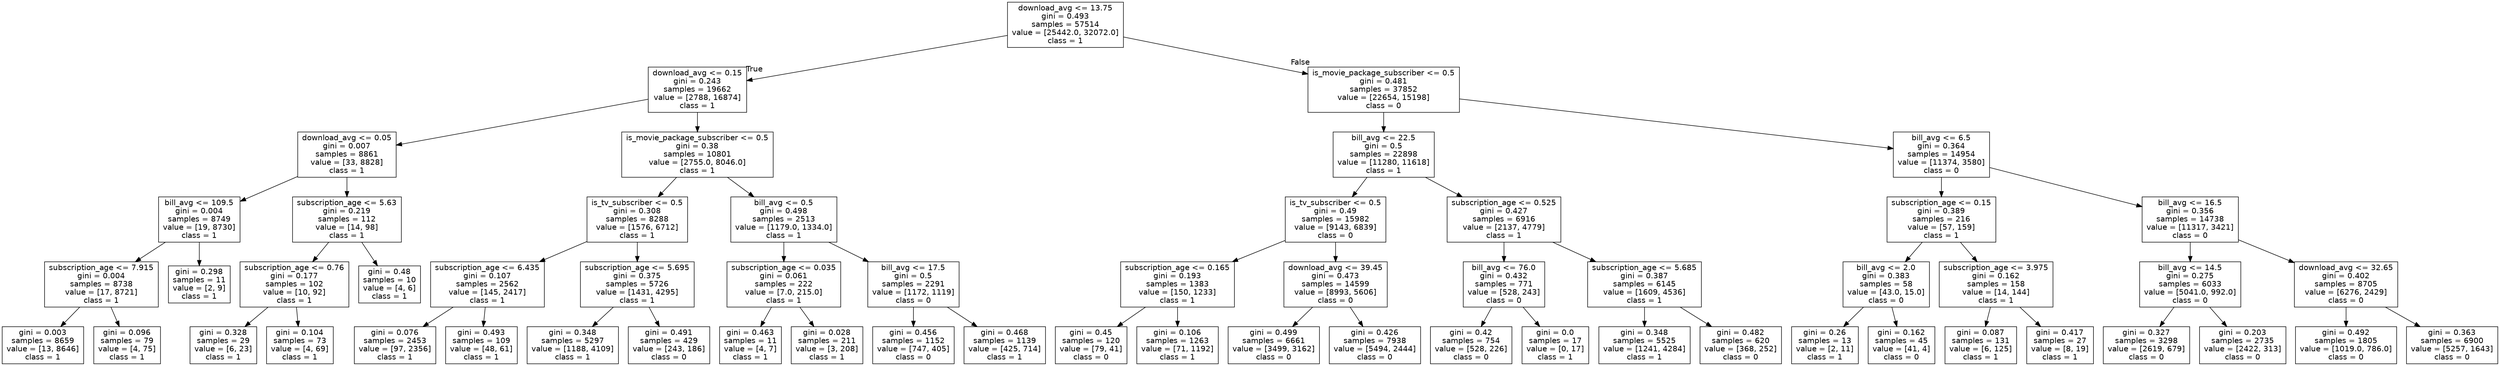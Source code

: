digraph Tree {
node [shape=box, fontname="helvetica"] ;
edge [fontname="helvetica"] ;
0 [label="download_avg <= 13.75\ngini = 0.493\nsamples = 57514\nvalue = [25442.0, 32072.0]\nclass = 1"] ;
1 [label="download_avg <= 0.15\ngini = 0.243\nsamples = 19662\nvalue = [2788, 16874]\nclass = 1"] ;
0 -> 1 [labeldistance=2.5, labelangle=45, headlabel="True"] ;
2 [label="download_avg <= 0.05\ngini = 0.007\nsamples = 8861\nvalue = [33, 8828]\nclass = 1"] ;
1 -> 2 ;
3 [label="bill_avg <= 109.5\ngini = 0.004\nsamples = 8749\nvalue = [19, 8730]\nclass = 1"] ;
2 -> 3 ;
4 [label="subscription_age <= 7.915\ngini = 0.004\nsamples = 8738\nvalue = [17, 8721]\nclass = 1"] ;
3 -> 4 ;
5 [label="gini = 0.003\nsamples = 8659\nvalue = [13, 8646]\nclass = 1"] ;
4 -> 5 ;
6 [label="gini = 0.096\nsamples = 79\nvalue = [4, 75]\nclass = 1"] ;
4 -> 6 ;
7 [label="gini = 0.298\nsamples = 11\nvalue = [2, 9]\nclass = 1"] ;
3 -> 7 ;
8 [label="subscription_age <= 5.63\ngini = 0.219\nsamples = 112\nvalue = [14, 98]\nclass = 1"] ;
2 -> 8 ;
9 [label="subscription_age <= 0.76\ngini = 0.177\nsamples = 102\nvalue = [10, 92]\nclass = 1"] ;
8 -> 9 ;
10 [label="gini = 0.328\nsamples = 29\nvalue = [6, 23]\nclass = 1"] ;
9 -> 10 ;
11 [label="gini = 0.104\nsamples = 73\nvalue = [4, 69]\nclass = 1"] ;
9 -> 11 ;
12 [label="gini = 0.48\nsamples = 10\nvalue = [4, 6]\nclass = 1"] ;
8 -> 12 ;
13 [label="is_movie_package_subscriber <= 0.5\ngini = 0.38\nsamples = 10801\nvalue = [2755.0, 8046.0]\nclass = 1"] ;
1 -> 13 ;
14 [label="is_tv_subscriber <= 0.5\ngini = 0.308\nsamples = 8288\nvalue = [1576, 6712]\nclass = 1"] ;
13 -> 14 ;
15 [label="subscription_age <= 6.435\ngini = 0.107\nsamples = 2562\nvalue = [145, 2417]\nclass = 1"] ;
14 -> 15 ;
16 [label="gini = 0.076\nsamples = 2453\nvalue = [97, 2356]\nclass = 1"] ;
15 -> 16 ;
17 [label="gini = 0.493\nsamples = 109\nvalue = [48, 61]\nclass = 1"] ;
15 -> 17 ;
18 [label="subscription_age <= 5.695\ngini = 0.375\nsamples = 5726\nvalue = [1431, 4295]\nclass = 1"] ;
14 -> 18 ;
19 [label="gini = 0.348\nsamples = 5297\nvalue = [1188, 4109]\nclass = 1"] ;
18 -> 19 ;
20 [label="gini = 0.491\nsamples = 429\nvalue = [243, 186]\nclass = 0"] ;
18 -> 20 ;
21 [label="bill_avg <= 0.5\ngini = 0.498\nsamples = 2513\nvalue = [1179.0, 1334.0]\nclass = 1"] ;
13 -> 21 ;
22 [label="subscription_age <= 0.035\ngini = 0.061\nsamples = 222\nvalue = [7.0, 215.0]\nclass = 1"] ;
21 -> 22 ;
23 [label="gini = 0.463\nsamples = 11\nvalue = [4, 7]\nclass = 1"] ;
22 -> 23 ;
24 [label="gini = 0.028\nsamples = 211\nvalue = [3, 208]\nclass = 1"] ;
22 -> 24 ;
25 [label="bill_avg <= 17.5\ngini = 0.5\nsamples = 2291\nvalue = [1172, 1119]\nclass = 0"] ;
21 -> 25 ;
26 [label="gini = 0.456\nsamples = 1152\nvalue = [747, 405]\nclass = 0"] ;
25 -> 26 ;
27 [label="gini = 0.468\nsamples = 1139\nvalue = [425, 714]\nclass = 1"] ;
25 -> 27 ;
28 [label="is_movie_package_subscriber <= 0.5\ngini = 0.481\nsamples = 37852\nvalue = [22654, 15198]\nclass = 0"] ;
0 -> 28 [labeldistance=2.5, labelangle=-45, headlabel="False"] ;
29 [label="bill_avg <= 22.5\ngini = 0.5\nsamples = 22898\nvalue = [11280, 11618]\nclass = 1"] ;
28 -> 29 ;
30 [label="is_tv_subscriber <= 0.5\ngini = 0.49\nsamples = 15982\nvalue = [9143, 6839]\nclass = 0"] ;
29 -> 30 ;
31 [label="subscription_age <= 0.165\ngini = 0.193\nsamples = 1383\nvalue = [150, 1233]\nclass = 1"] ;
30 -> 31 ;
32 [label="gini = 0.45\nsamples = 120\nvalue = [79, 41]\nclass = 0"] ;
31 -> 32 ;
33 [label="gini = 0.106\nsamples = 1263\nvalue = [71, 1192]\nclass = 1"] ;
31 -> 33 ;
34 [label="download_avg <= 39.45\ngini = 0.473\nsamples = 14599\nvalue = [8993, 5606]\nclass = 0"] ;
30 -> 34 ;
35 [label="gini = 0.499\nsamples = 6661\nvalue = [3499, 3162]\nclass = 0"] ;
34 -> 35 ;
36 [label="gini = 0.426\nsamples = 7938\nvalue = [5494, 2444]\nclass = 0"] ;
34 -> 36 ;
37 [label="subscription_age <= 0.525\ngini = 0.427\nsamples = 6916\nvalue = [2137, 4779]\nclass = 1"] ;
29 -> 37 ;
38 [label="bill_avg <= 76.0\ngini = 0.432\nsamples = 771\nvalue = [528, 243]\nclass = 0"] ;
37 -> 38 ;
39 [label="gini = 0.42\nsamples = 754\nvalue = [528, 226]\nclass = 0"] ;
38 -> 39 ;
40 [label="gini = 0.0\nsamples = 17\nvalue = [0, 17]\nclass = 1"] ;
38 -> 40 ;
41 [label="subscription_age <= 5.685\ngini = 0.387\nsamples = 6145\nvalue = [1609, 4536]\nclass = 1"] ;
37 -> 41 ;
42 [label="gini = 0.348\nsamples = 5525\nvalue = [1241, 4284]\nclass = 1"] ;
41 -> 42 ;
43 [label="gini = 0.482\nsamples = 620\nvalue = [368, 252]\nclass = 0"] ;
41 -> 43 ;
44 [label="bill_avg <= 6.5\ngini = 0.364\nsamples = 14954\nvalue = [11374, 3580]\nclass = 0"] ;
28 -> 44 ;
45 [label="subscription_age <= 0.15\ngini = 0.389\nsamples = 216\nvalue = [57, 159]\nclass = 1"] ;
44 -> 45 ;
46 [label="bill_avg <= 2.0\ngini = 0.383\nsamples = 58\nvalue = [43.0, 15.0]\nclass = 0"] ;
45 -> 46 ;
47 [label="gini = 0.26\nsamples = 13\nvalue = [2, 11]\nclass = 1"] ;
46 -> 47 ;
48 [label="gini = 0.162\nsamples = 45\nvalue = [41, 4]\nclass = 0"] ;
46 -> 48 ;
49 [label="subscription_age <= 3.975\ngini = 0.162\nsamples = 158\nvalue = [14, 144]\nclass = 1"] ;
45 -> 49 ;
50 [label="gini = 0.087\nsamples = 131\nvalue = [6, 125]\nclass = 1"] ;
49 -> 50 ;
51 [label="gini = 0.417\nsamples = 27\nvalue = [8, 19]\nclass = 1"] ;
49 -> 51 ;
52 [label="bill_avg <= 16.5\ngini = 0.356\nsamples = 14738\nvalue = [11317, 3421]\nclass = 0"] ;
44 -> 52 ;
53 [label="bill_avg <= 14.5\ngini = 0.275\nsamples = 6033\nvalue = [5041.0, 992.0]\nclass = 0"] ;
52 -> 53 ;
54 [label="gini = 0.327\nsamples = 3298\nvalue = [2619, 679]\nclass = 0"] ;
53 -> 54 ;
55 [label="gini = 0.203\nsamples = 2735\nvalue = [2422, 313]\nclass = 0"] ;
53 -> 55 ;
56 [label="download_avg <= 32.65\ngini = 0.402\nsamples = 8705\nvalue = [6276, 2429]\nclass = 0"] ;
52 -> 56 ;
57 [label="gini = 0.492\nsamples = 1805\nvalue = [1019.0, 786.0]\nclass = 0"] ;
56 -> 57 ;
58 [label="gini = 0.363\nsamples = 6900\nvalue = [5257, 1643]\nclass = 0"] ;
56 -> 58 ;
}